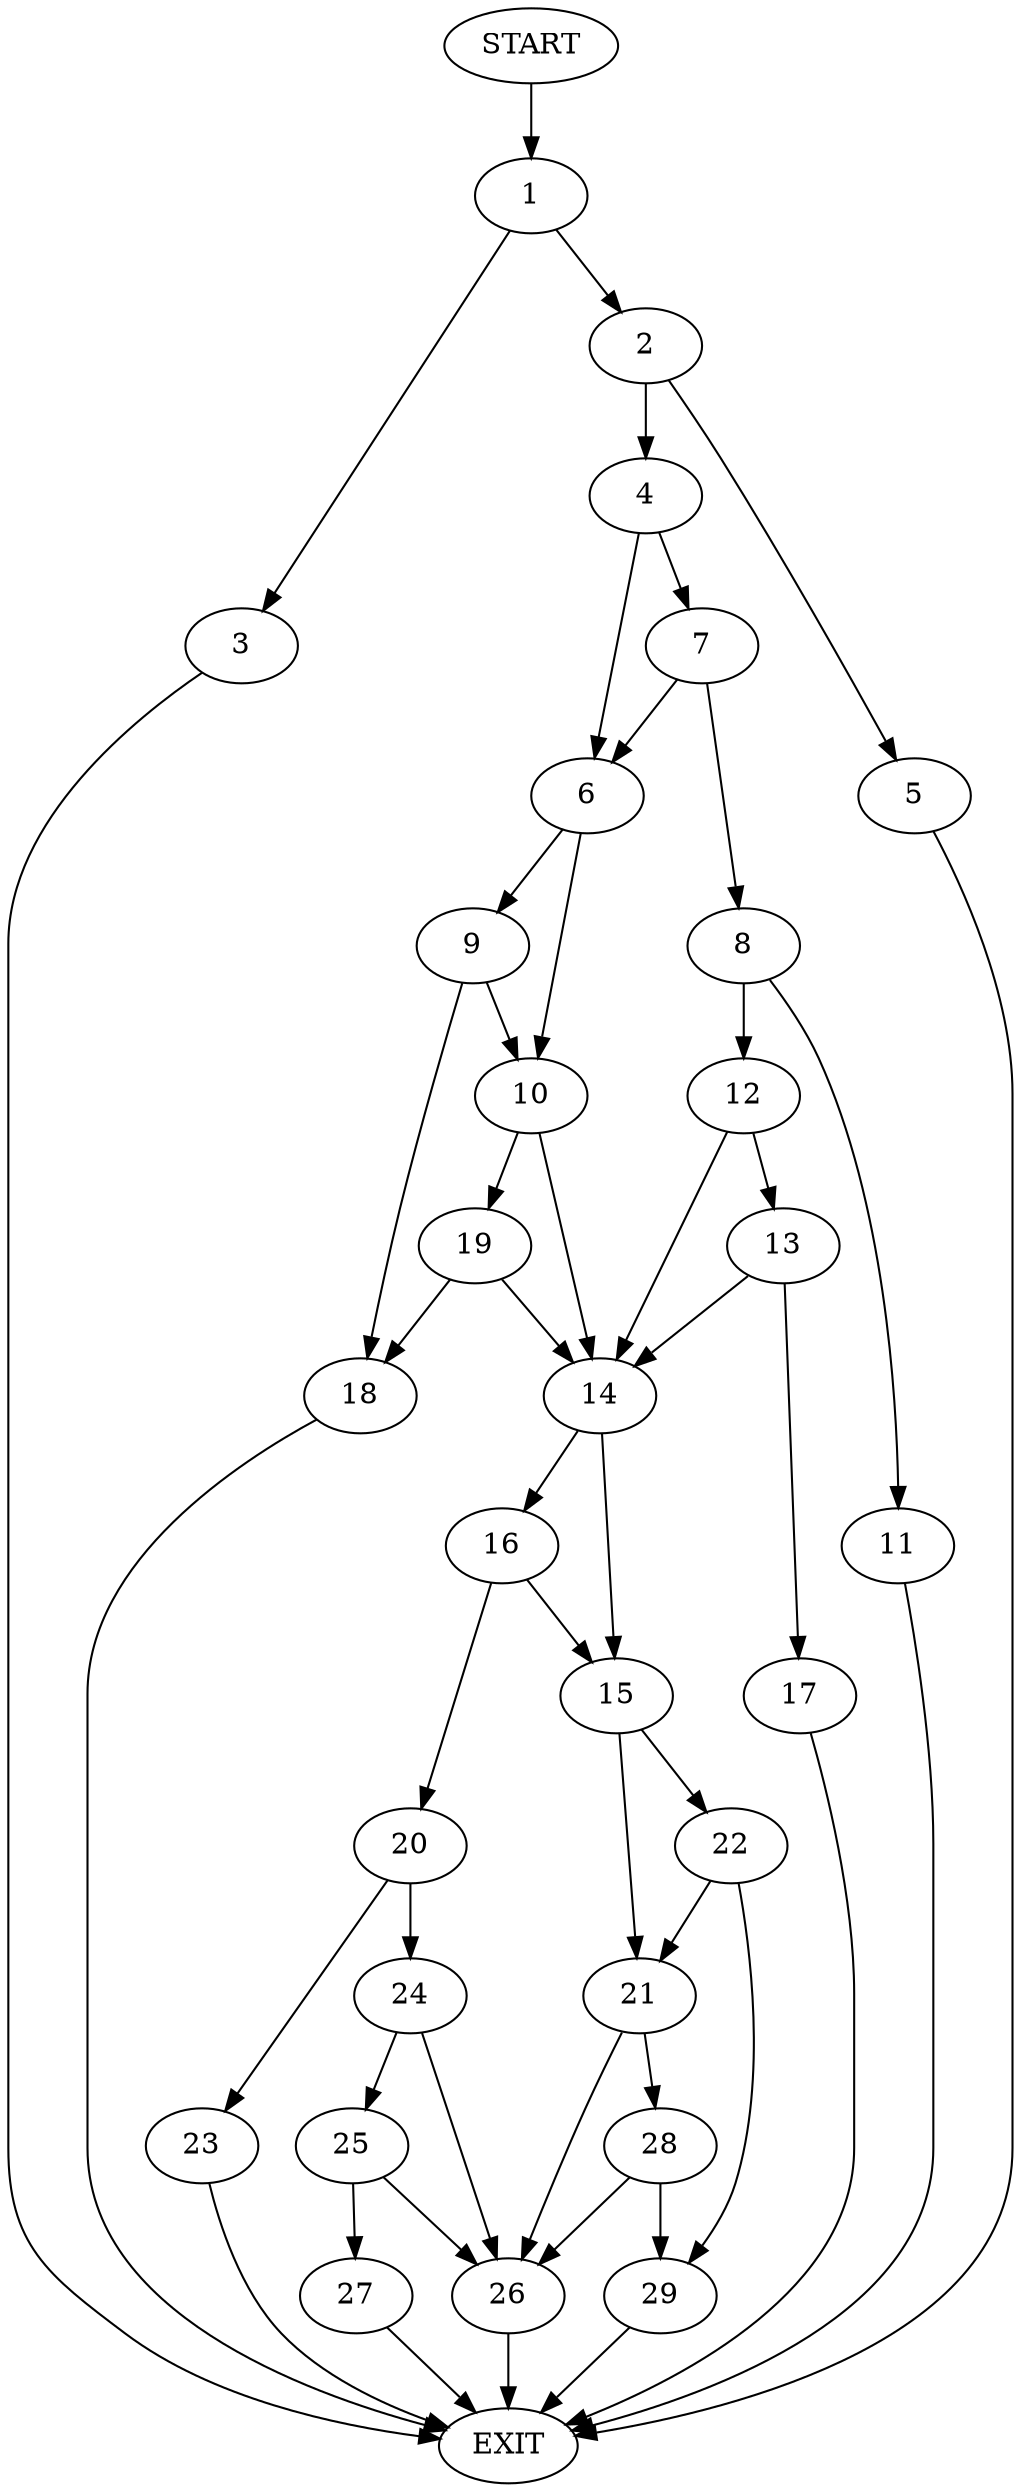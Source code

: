 digraph {
0 [label="START"]
30 [label="EXIT"]
0 -> 1
1 -> 2
1 -> 3
2 -> 4
2 -> 5
3 -> 30
5 -> 30
4 -> 6
4 -> 7
7 -> 8
7 -> 6
6 -> 9
6 -> 10
8 -> 11
8 -> 12
12 -> 13
12 -> 14
11 -> 30
14 -> 15
14 -> 16
13 -> 17
13 -> 14
17 -> 30
9 -> 18
9 -> 10
10 -> 19
10 -> 14
18 -> 30
19 -> 18
19 -> 14
16 -> 20
16 -> 15
15 -> 21
15 -> 22
20 -> 23
20 -> 24
24 -> 25
24 -> 26
23 -> 30
25 -> 27
25 -> 26
26 -> 30
27 -> 30
21 -> 28
21 -> 26
22 -> 21
22 -> 29
29 -> 30
28 -> 29
28 -> 26
}
